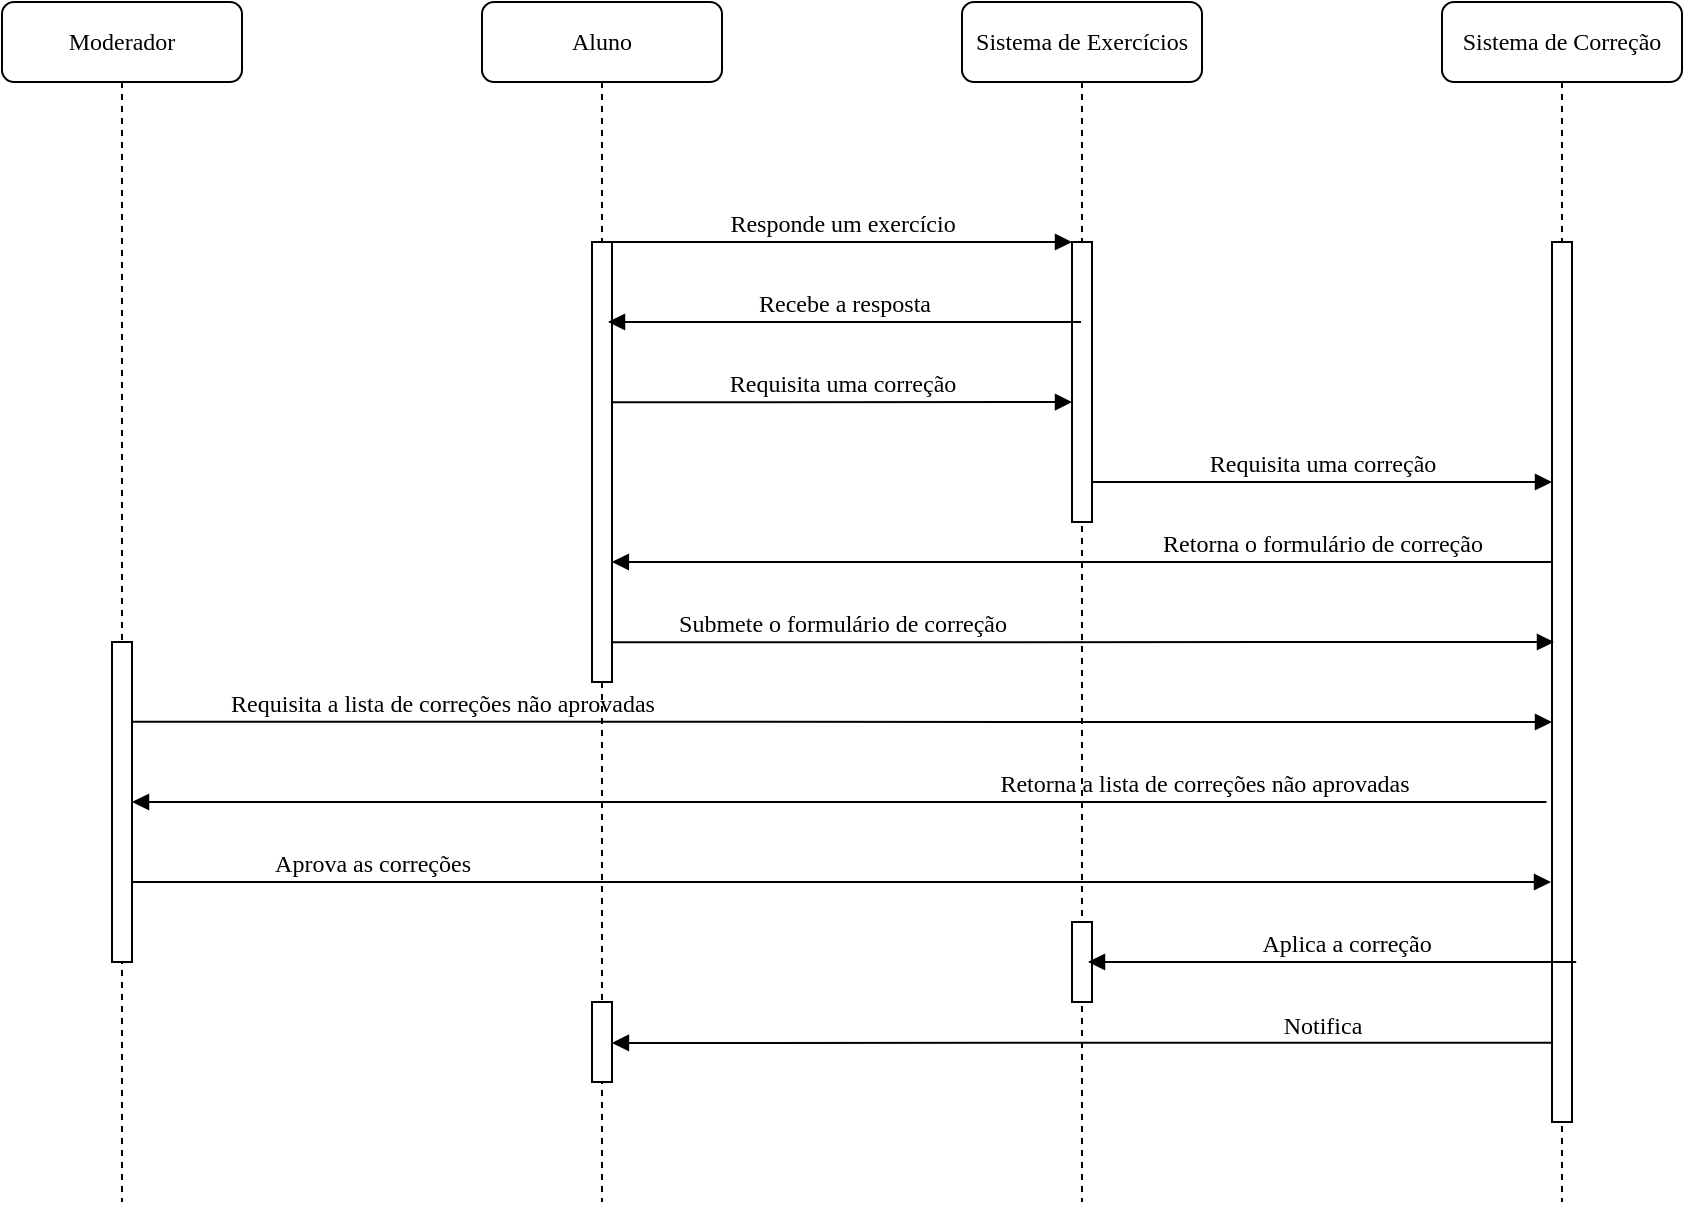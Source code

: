<mxfile version="24.7.6">
  <diagram name="Page-1" id="13e1069c-82ec-6db2-03f1-153e76fe0fe0">
    <mxGraphModel dx="2260" dy="616" grid="1" gridSize="10" guides="1" tooltips="1" connect="1" arrows="1" fold="1" page="1" pageScale="1" pageWidth="1100" pageHeight="850" background="none" math="0" shadow="0">
      <root>
        <mxCell id="0" />
        <mxCell id="1" parent="0" />
        <mxCell id="7baba1c4bc27f4b0-2" value="Sistema de Exercícios" style="shape=umlLifeline;perimeter=lifelinePerimeter;whiteSpace=wrap;html=1;container=1;collapsible=0;recursiveResize=0;outlineConnect=0;rounded=1;shadow=0;comic=0;labelBackgroundColor=none;strokeWidth=1;fontFamily=Verdana;fontSize=12;align=center;" parent="1" vertex="1">
          <mxGeometry x="240" y="80" width="120" height="600" as="geometry" />
        </mxCell>
        <mxCell id="7baba1c4bc27f4b0-10" value="" style="html=1;points=[];perimeter=orthogonalPerimeter;rounded=0;shadow=0;comic=0;labelBackgroundColor=none;strokeWidth=1;fontFamily=Verdana;fontSize=12;align=center;" parent="7baba1c4bc27f4b0-2" vertex="1">
          <mxGeometry x="55" y="120" width="10" height="140" as="geometry" />
        </mxCell>
        <mxCell id="3zAh3gRwtN7h320VLzLW-17" value="" style="html=1;points=[];perimeter=orthogonalPerimeter;rounded=0;shadow=0;comic=0;labelBackgroundColor=none;strokeWidth=1;fontFamily=Verdana;fontSize=12;align=center;" vertex="1" parent="7baba1c4bc27f4b0-2">
          <mxGeometry x="55" y="460" width="10" height="40" as="geometry" />
        </mxCell>
        <mxCell id="3zAh3gRwtN7h320VLzLW-21" value="Notifica" style="html=1;verticalAlign=bottom;endArrow=block;labelBackgroundColor=none;fontFamily=Verdana;fontSize=12;edgeStyle=elbowEdgeStyle;elbow=vertical;" edge="1" parent="7baba1c4bc27f4b0-2">
          <mxGeometry x="-0.51" relative="1" as="geometry">
            <mxPoint x="295.04" y="520.33" as="sourcePoint" />
            <mxPoint x="-175.031" y="520.187" as="targetPoint" />
            <mxPoint as="offset" />
          </mxGeometry>
        </mxCell>
        <mxCell id="7baba1c4bc27f4b0-3" value="Sistema de Correção" style="shape=umlLifeline;perimeter=lifelinePerimeter;whiteSpace=wrap;html=1;container=1;collapsible=0;recursiveResize=0;outlineConnect=0;rounded=1;shadow=0;comic=0;labelBackgroundColor=none;strokeWidth=1;fontFamily=Verdana;fontSize=12;align=center;" parent="1" vertex="1">
          <mxGeometry x="480" y="80" width="120" height="600" as="geometry" />
        </mxCell>
        <mxCell id="7baba1c4bc27f4b0-13" value="" style="html=1;points=[];perimeter=orthogonalPerimeter;rounded=0;shadow=0;comic=0;labelBackgroundColor=none;strokeWidth=1;fontFamily=Verdana;fontSize=12;align=center;" parent="7baba1c4bc27f4b0-3" vertex="1">
          <mxGeometry x="55" y="120" width="10" height="440" as="geometry" />
        </mxCell>
        <mxCell id="3zAh3gRwtN7h320VLzLW-13" value="Requisita uma correção" style="html=1;verticalAlign=bottom;endArrow=block;entryX=0;entryY=0;labelBackgroundColor=none;fontFamily=Verdana;fontSize=12;edgeStyle=elbowEdgeStyle;elbow=vertical;" edge="1" parent="7baba1c4bc27f4b0-3">
          <mxGeometry relative="1" as="geometry">
            <mxPoint x="-175" y="240" as="sourcePoint" />
            <mxPoint x="55" y="240.0" as="targetPoint" />
          </mxGeometry>
        </mxCell>
        <mxCell id="7baba1c4bc27f4b0-8" value="Aluno" style="shape=umlLifeline;perimeter=lifelinePerimeter;whiteSpace=wrap;html=1;container=1;collapsible=0;recursiveResize=0;outlineConnect=0;rounded=1;shadow=0;comic=0;labelBackgroundColor=none;strokeWidth=1;fontFamily=Verdana;fontSize=12;align=center;" parent="1" vertex="1">
          <mxGeometry y="80" width="120" height="600" as="geometry" />
        </mxCell>
        <mxCell id="7baba1c4bc27f4b0-9" value="" style="html=1;points=[];perimeter=orthogonalPerimeter;rounded=0;shadow=0;comic=0;labelBackgroundColor=none;strokeWidth=1;fontFamily=Verdana;fontSize=12;align=center;" parent="7baba1c4bc27f4b0-8" vertex="1">
          <mxGeometry x="55" y="120" width="10" height="220" as="geometry" />
        </mxCell>
        <mxCell id="3zAh3gRwtN7h320VLzLW-12" value="Requisita uma correção" style="html=1;verticalAlign=bottom;endArrow=block;entryX=0;entryY=0;labelBackgroundColor=none;fontFamily=Verdana;fontSize=12;edgeStyle=elbowEdgeStyle;elbow=vertical;" edge="1" parent="7baba1c4bc27f4b0-8">
          <mxGeometry relative="1" as="geometry">
            <mxPoint x="65" y="200.12" as="sourcePoint" />
            <mxPoint x="295" y="200.12" as="targetPoint" />
          </mxGeometry>
        </mxCell>
        <mxCell id="3zAh3gRwtN7h320VLzLW-14" value="Submete o formulário de correção" style="html=1;verticalAlign=bottom;endArrow=block;labelBackgroundColor=none;fontFamily=Verdana;fontSize=12;edgeStyle=elbowEdgeStyle;elbow=vertical;" edge="1" parent="7baba1c4bc27f4b0-8">
          <mxGeometry x="-0.512" relative="1" as="geometry">
            <mxPoint x="65" y="320.12" as="sourcePoint" />
            <mxPoint x="536" y="320" as="targetPoint" />
            <Array as="points">
              <mxPoint x="75" y="320" />
            </Array>
            <mxPoint as="offset" />
          </mxGeometry>
        </mxCell>
        <mxCell id="3zAh3gRwtN7h320VLzLW-7" value="Retorna a lista de correções não aprovadas" style="html=1;verticalAlign=bottom;endArrow=block;labelBackgroundColor=none;fontFamily=Verdana;fontSize=12;edgeStyle=elbowEdgeStyle;elbow=vertical;" edge="1" parent="7baba1c4bc27f4b0-8">
          <mxGeometry x="-0.517" relative="1" as="geometry">
            <mxPoint x="532.25" y="400" as="sourcePoint" />
            <mxPoint x="-175" y="400" as="targetPoint" />
            <Array as="points" />
            <mxPoint as="offset" />
          </mxGeometry>
        </mxCell>
        <mxCell id="3zAh3gRwtN7h320VLzLW-19" value="" style="html=1;points=[];perimeter=orthogonalPerimeter;rounded=0;shadow=0;comic=0;labelBackgroundColor=none;strokeWidth=1;fontFamily=Verdana;fontSize=12;align=center;" vertex="1" parent="7baba1c4bc27f4b0-8">
          <mxGeometry x="55" y="500" width="10" height="40" as="geometry" />
        </mxCell>
        <mxCell id="7baba1c4bc27f4b0-11" value="Responde um exercício" style="html=1;verticalAlign=bottom;endArrow=block;entryX=0;entryY=0;labelBackgroundColor=none;fontFamily=Verdana;fontSize=12;edgeStyle=elbowEdgeStyle;elbow=vertical;" parent="1" source="7baba1c4bc27f4b0-9" target="7baba1c4bc27f4b0-10" edge="1">
          <mxGeometry relative="1" as="geometry">
            <mxPoint x="220" y="190" as="sourcePoint" />
            <Array as="points">
              <mxPoint x="180" y="200" />
            </Array>
          </mxGeometry>
        </mxCell>
        <mxCell id="3zAh3gRwtN7h320VLzLW-2" value="Recebe a resposta" style="html=1;verticalAlign=bottom;endArrow=block;labelBackgroundColor=none;fontFamily=Verdana;fontSize=12;edgeStyle=elbowEdgeStyle;elbow=vertical;" edge="1" parent="1" source="7baba1c4bc27f4b0-2">
          <mxGeometry relative="1" as="geometry">
            <mxPoint x="299.5" y="240.04" as="sourcePoint" />
            <mxPoint x="63" y="240" as="targetPoint" />
            <Array as="points">
              <mxPoint x="310" y="240" />
            </Array>
          </mxGeometry>
        </mxCell>
        <mxCell id="3zAh3gRwtN7h320VLzLW-9" value="Moderador" style="shape=umlLifeline;perimeter=lifelinePerimeter;whiteSpace=wrap;html=1;container=1;collapsible=0;recursiveResize=0;outlineConnect=0;rounded=1;shadow=0;comic=0;labelBackgroundColor=none;strokeWidth=1;fontFamily=Verdana;fontSize=12;align=center;" vertex="1" parent="1">
          <mxGeometry x="-240" y="80" width="120" height="600" as="geometry" />
        </mxCell>
        <mxCell id="3zAh3gRwtN7h320VLzLW-10" value="" style="html=1;points=[];perimeter=orthogonalPerimeter;rounded=0;shadow=0;comic=0;labelBackgroundColor=none;strokeWidth=1;fontFamily=Verdana;fontSize=12;align=center;" vertex="1" parent="3zAh3gRwtN7h320VLzLW-9">
          <mxGeometry x="55" y="320" width="10" height="160" as="geometry" />
        </mxCell>
        <mxCell id="3zAh3gRwtN7h320VLzLW-15" value="Requisita a lista de correções não aprovadas" style="html=1;verticalAlign=bottom;endArrow=block;labelBackgroundColor=none;fontFamily=Verdana;fontSize=12;edgeStyle=elbowEdgeStyle;elbow=vertical;" edge="1" parent="3zAh3gRwtN7h320VLzLW-9">
          <mxGeometry x="-0.564" relative="1" as="geometry">
            <mxPoint x="65.5" y="359.87" as="sourcePoint" />
            <mxPoint x="775" y="360.129" as="targetPoint" />
            <mxPoint as="offset" />
          </mxGeometry>
        </mxCell>
        <mxCell id="3zAh3gRwtN7h320VLzLW-16" value="Aprova as correções" style="html=1;verticalAlign=bottom;endArrow=block;labelBackgroundColor=none;fontFamily=Verdana;fontSize=12;edgeStyle=elbowEdgeStyle;elbow=vertical;" edge="1" parent="3zAh3gRwtN7h320VLzLW-9">
          <mxGeometry x="-0.662" relative="1" as="geometry">
            <mxPoint x="65" y="440" as="sourcePoint" />
            <mxPoint x="774.5" y="440.259" as="targetPoint" />
            <mxPoint as="offset" />
          </mxGeometry>
        </mxCell>
        <mxCell id="3zAh3gRwtN7h320VLzLW-5" value="Retorna o formulário de correção" style="html=1;verticalAlign=bottom;endArrow=block;labelBackgroundColor=none;fontFamily=Verdana;fontSize=12;edgeStyle=elbowEdgeStyle;elbow=vertical;" edge="1" parent="1">
          <mxGeometry x="-0.51" relative="1" as="geometry">
            <mxPoint x="535" y="360" as="sourcePoint" />
            <mxPoint x="64.929" y="359.857" as="targetPoint" />
            <mxPoint as="offset" />
          </mxGeometry>
        </mxCell>
        <mxCell id="3zAh3gRwtN7h320VLzLW-18" value="Aplica a correção" style="html=1;verticalAlign=bottom;endArrow=block;labelBackgroundColor=none;fontFamily=Verdana;fontSize=12;edgeStyle=elbowEdgeStyle;elbow=vertical;" edge="1" parent="1">
          <mxGeometry relative="1" as="geometry">
            <mxPoint x="540" y="560" as="sourcePoint" />
            <mxPoint x="303" y="560" as="targetPoint" />
            <Array as="points">
              <mxPoint x="550" y="560" />
            </Array>
          </mxGeometry>
        </mxCell>
      </root>
    </mxGraphModel>
  </diagram>
</mxfile>
